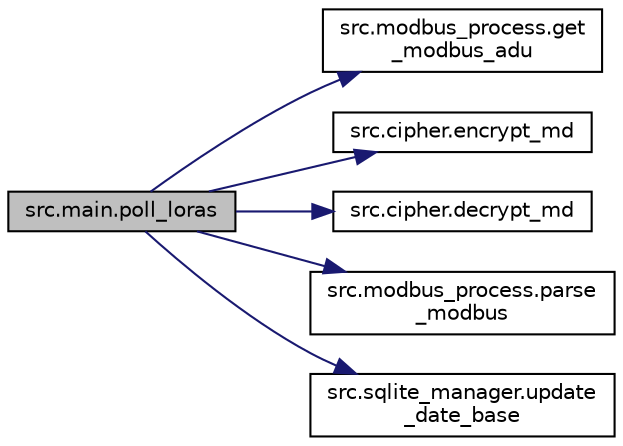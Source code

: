 digraph "src.main.poll_loras"
{
  edge [fontname="Helvetica",fontsize="10",labelfontname="Helvetica",labelfontsize="10"];
  node [fontname="Helvetica",fontsize="10",shape=record];
  rankdir="LR";
  Node4 [label="src.main.poll_loras",height=0.2,width=0.4,color="black", fillcolor="grey75", style="filled", fontcolor="black"];
  Node4 -> Node5 [color="midnightblue",fontsize="10",style="solid",fontname="Helvetica"];
  Node5 [label="src.modbus_process.get\l_modbus_adu",height=0.2,width=0.4,color="black", fillcolor="white", style="filled",URL="$namespacesrc_1_1modbus__process.html#a7a4611f49d9066b8588d63e5ab743878"];
  Node4 -> Node6 [color="midnightblue",fontsize="10",style="solid",fontname="Helvetica"];
  Node6 [label="src.cipher.encrypt_md",height=0.2,width=0.4,color="black", fillcolor="white", style="filled",URL="$namespacesrc_1_1cipher.html#aa2440f45023cfcde9f18cc121ef3a535"];
  Node4 -> Node7 [color="midnightblue",fontsize="10",style="solid",fontname="Helvetica"];
  Node7 [label="src.cipher.decrypt_md",height=0.2,width=0.4,color="black", fillcolor="white", style="filled",URL="$namespacesrc_1_1cipher.html#a0feb7666e8dca270776aaa838d296fa1"];
  Node4 -> Node8 [color="midnightblue",fontsize="10",style="solid",fontname="Helvetica"];
  Node8 [label="src.modbus_process.parse\l_modbus",height=0.2,width=0.4,color="black", fillcolor="white", style="filled",URL="$namespacesrc_1_1modbus__process.html#ac873ec5b6dfaca15bb26b591994c89f0"];
  Node4 -> Node9 [color="midnightblue",fontsize="10",style="solid",fontname="Helvetica"];
  Node9 [label="src.sqlite_manager.update\l_date_base",height=0.2,width=0.4,color="black", fillcolor="white", style="filled",URL="$namespacesrc_1_1sqlite__manager.html#a41c154630a4dbd4ba9f106ebd85e880f",tooltip="Actualize information in the database. "];
}
